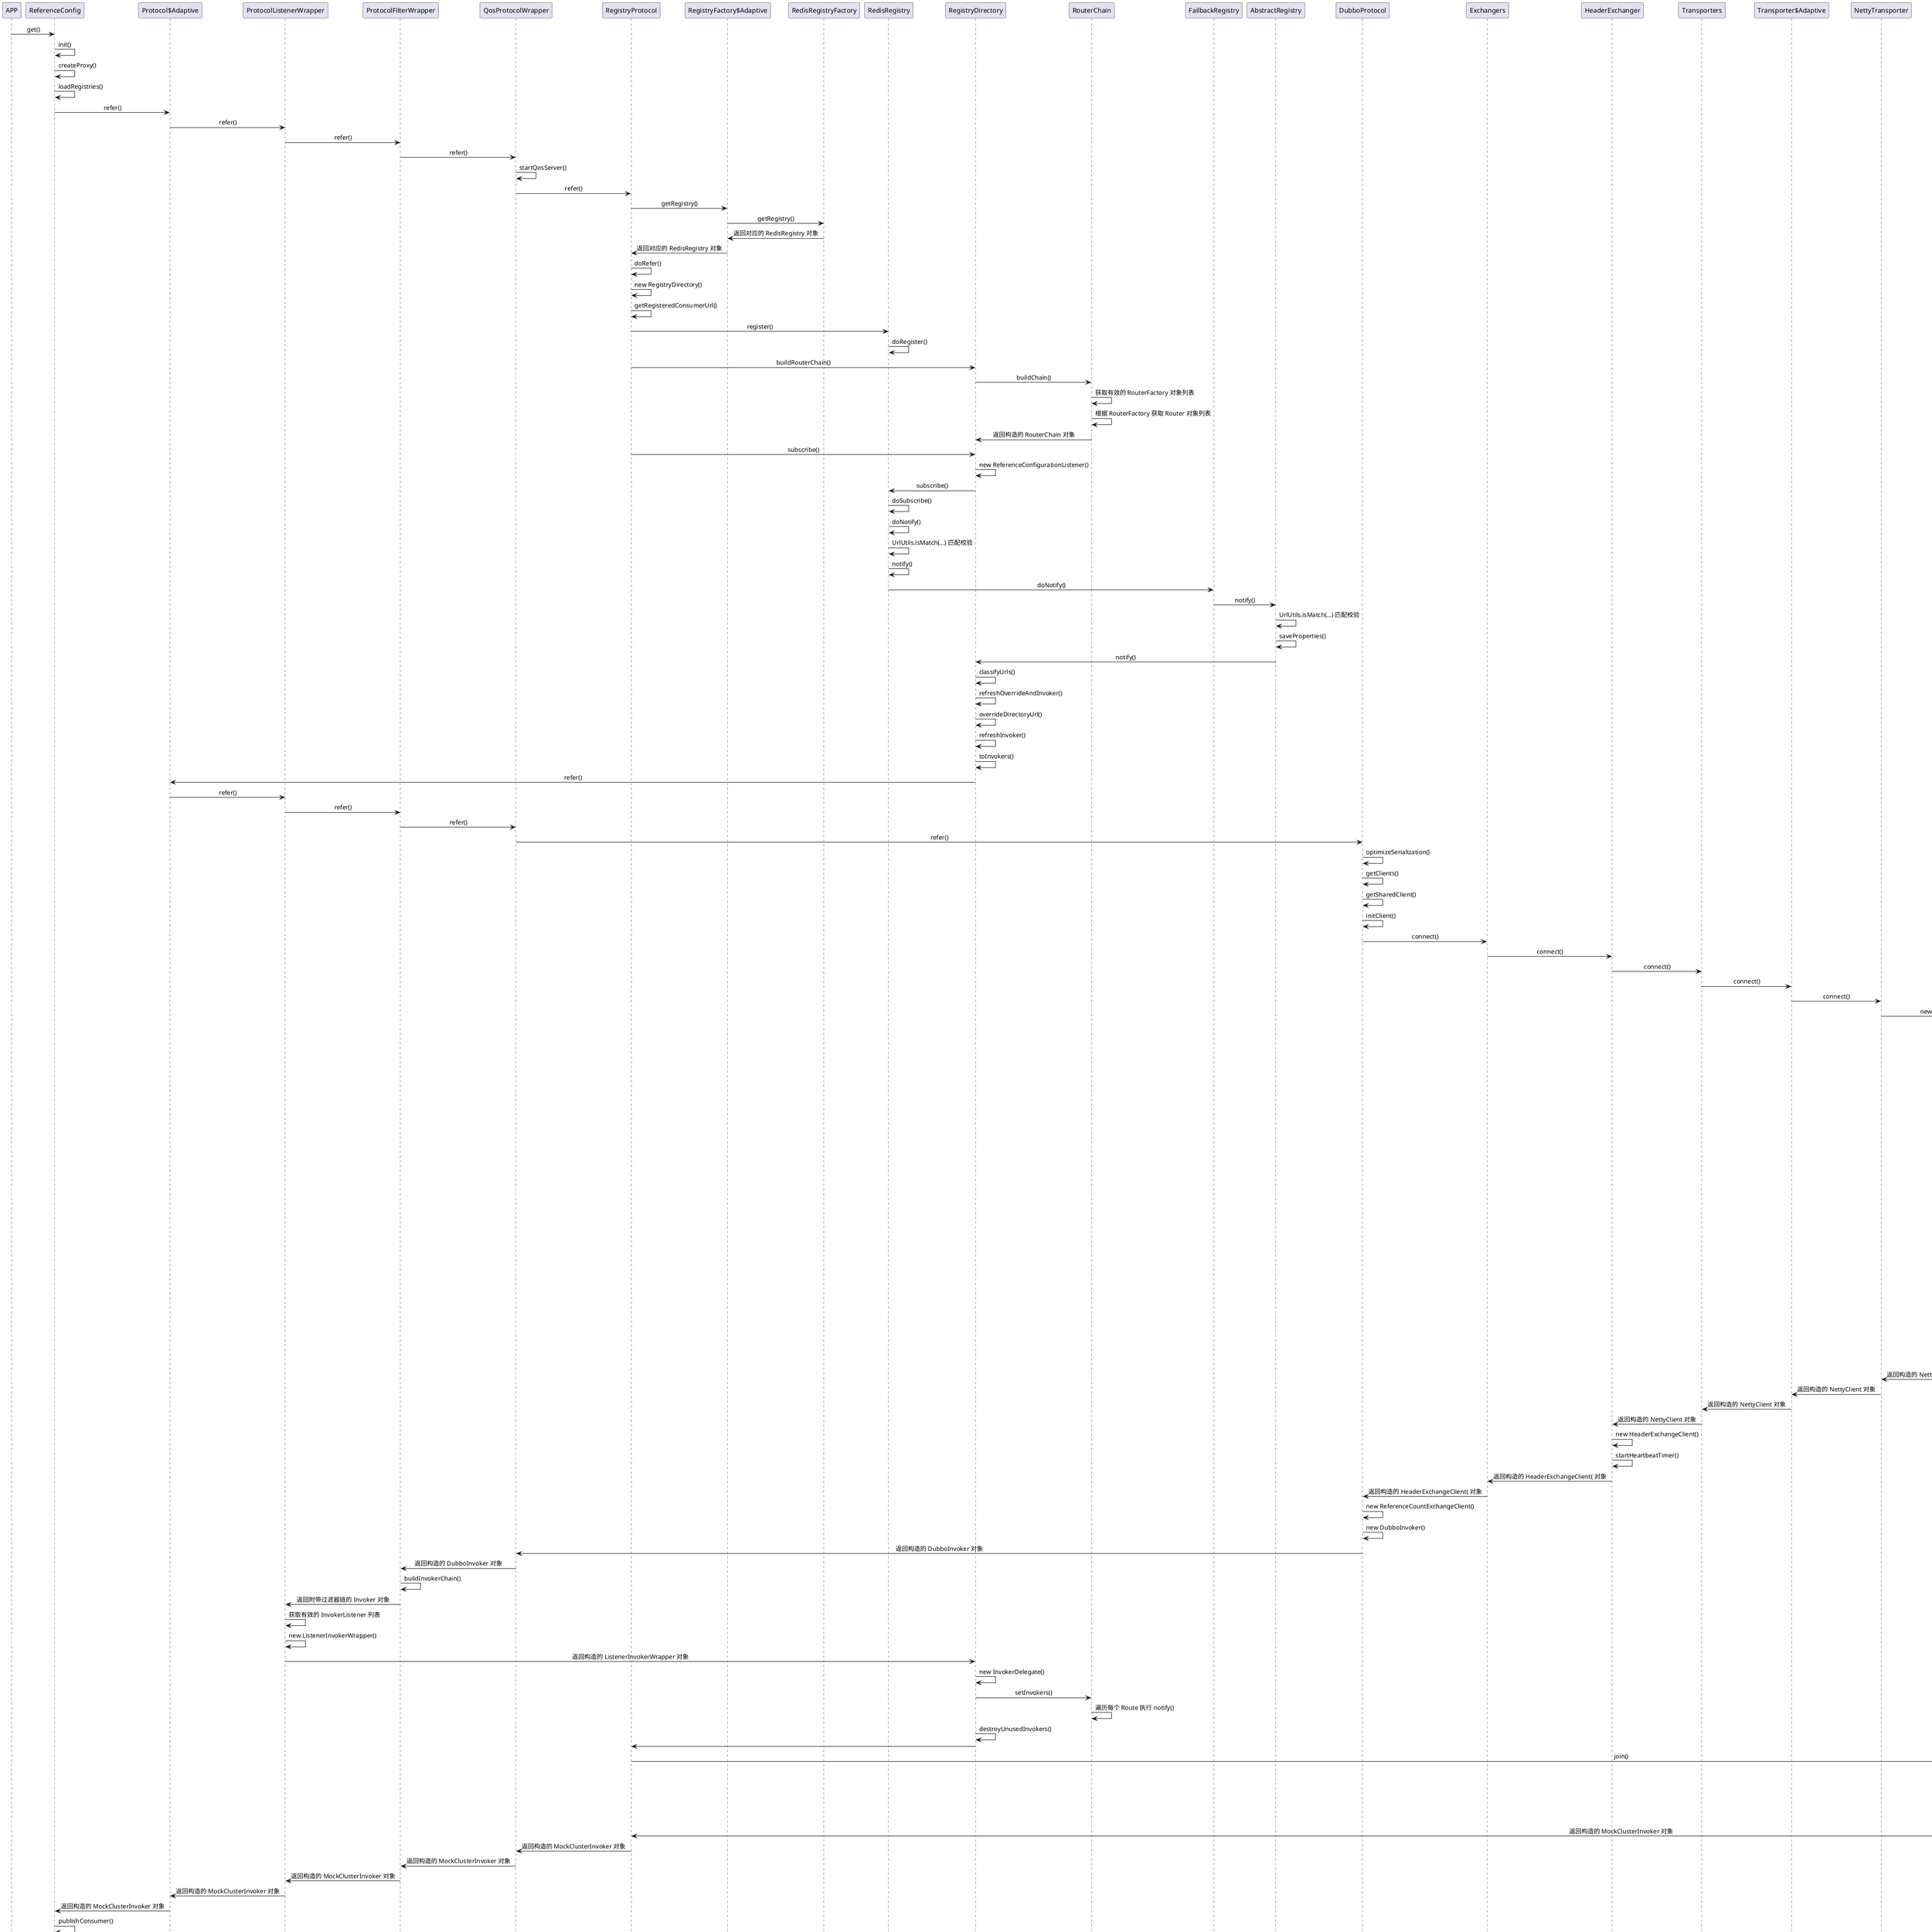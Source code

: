 @startuml
skinparam sequenceMessageAlign center
APP -> ReferenceConfig: get()
ReferenceConfig -> ReferenceConfig: init()
ReferenceConfig -> ReferenceConfig: createProxy()
ReferenceConfig -> ReferenceConfig: loadRegistries()
ReferenceConfig -> "Protocol$Adaptive": refer()

"Protocol$Adaptive" -> ProtocolListenerWrapper: refer()
ProtocolListenerWrapper -> ProtocolFilterWrapper: refer()
ProtocolFilterWrapper -> QosProtocolWrapper: refer()
QosProtocolWrapper -> QosProtocolWrapper: startQosServer()
QosProtocolWrapper -> RegistryProtocol: refer()
RegistryProtocol -> "RegistryFactory$Adaptive": getRegistry()
"RegistryFactory$Adaptive" -> RedisRegistryFactory: getRegistry()
RedisRegistryFactory -> "RegistryFactory$Adaptive": 返回对应的 RedisRegistry 对象
"RegistryFactory$Adaptive" -> RegistryProtocol: 返回对应的 RedisRegistry 对象

RegistryProtocol -> RegistryProtocol: doRefer()
RegistryProtocol -> RegistryProtocol: new RegistryDirectory()
RegistryProtocol -> RegistryProtocol: getRegisteredConsumerUrl()
RegistryProtocol -> RedisRegistry: register()
RedisRegistry -> RedisRegistry: doRegister()

RegistryProtocol -> RegistryDirectory: buildRouterChain()
RegistryDirectory -> RouterChain: buildChain()
RouterChain -> RouterChain: 获取有效的 RouterFactory 对象列表
RouterChain -> RouterChain: 根据 RouterFactory 获取 Router 对象列表
RouterChain -> RegistryDirectory: 返回构造的 RouterChain 对象
RegistryProtocol -> RegistryDirectory: subscribe()
RegistryDirectory -> RegistryDirectory: new ReferenceConfigurationListener()
RegistryDirectory -> RedisRegistry: subscribe()
RedisRegistry -> RedisRegistry: doSubscribe()
RedisRegistry -> RedisRegistry: doNotify()
RedisRegistry -> RedisRegistry: UrlUtils.isMatch(...) 匹配校验
RedisRegistry -> RedisRegistry: notify()
RedisRegistry -> FailbackRegistry: doNotify()
FailbackRegistry -> AbstractRegistry: notify()
AbstractRegistry -> AbstractRegistry: UrlUtils.isMatch(...) 匹配校验
AbstractRegistry -> AbstractRegistry: saveProperties()
AbstractRegistry -> RegistryDirectory: notify()
RegistryDirectory -> RegistryDirectory: classifyUrls()
RegistryDirectory -> RegistryDirectory: refreshOverrideAndInvoker()
RegistryDirectory -> RegistryDirectory: overrideDirectoryUrl()
RegistryDirectory -> RegistryDirectory: refreshInvoker()
RegistryDirectory -> RegistryDirectory: toInvokers()

RegistryDirectory -> "Protocol$Adaptive": refer()
"Protocol$Adaptive" -> ProtocolListenerWrapper: refer()
ProtocolListenerWrapper -> ProtocolFilterWrapper: refer()
ProtocolFilterWrapper -> QosProtocolWrapper: refer()
QosProtocolWrapper -> DubboProtocol: refer()
DubboProtocol -> DubboProtocol: optimizeSerialization()
DubboProtocol -> DubboProtocol: getClients()
DubboProtocol -> DubboProtocol: getSharedClient()
DubboProtocol -> DubboProtocol: initClient()
DubboProtocol -> Exchangers: connect()
Exchangers -> HeaderExchanger: connect()
HeaderExchanger -> Transporters: connect()
Transporters -> "Transporter$Adaptive": connect()
"Transporter$Adaptive" -> NettyTransporter: connect()
NettyTransporter -> NettyClient: new
NettyClient -> NettyClient: wrapChannelHandler()
NettyClient -> ChannelHandlers: wrap()
ChannelHandlers -> ChannelHandlers: wrapInternal()
ChannelHandlers -> "Dispatcher$Adaptive": dispatch()
"Dispatcher$Adaptive" -> AllDispatcher: new AllChannelHandler()
AllDispatcher -> "ThreadPool$Adaptive": getExecutor()
"ThreadPool$Adaptive" -> FixedThreadPool: getExecutor()
FixedThreadPool -> "ThreadPool$Adaptive": 返回 ExecutorService 对象
"ThreadPool$Adaptive" -> AllDispatcher: 返回 ExecutorService 对象
AllDispatcher -> SimpleDataStore: put()
AllDispatcher -> "Dispatcher$Adaptive": 返回构造的 AllChannelHandler 对象
"Dispatcher$Adaptive" -> ChannelHandlers: 返回构造的 AllChannelHandler 对象
ChannelHandlers -> ChannelHandlers: new HeartbeatHandler()
ChannelHandlers -> ChannelHandlers: new MultiMessageHandler()
ChannelHandlers -> NettyClient: 返回构造的 MultiMessageHandler 对象
NettyClient -> NettyClient: doOpen()
NettyClient -> NettyClient: 配置 Bootstrap 相关参数
NettyClient -> NettyClient: connect()
NettyClient -> NettyClient: doConnect()
NettyClient -> SimpleDataStore: get()
NettyClient -> NettyTransporter: 返回构造的 NettyClient 对象
NettyTransporter -> "Transporter$Adaptive": 返回构造的 NettyClient 对象
"Transporter$Adaptive" -> Transporters: 返回构造的 NettyClient 对象
Transporters -> HeaderExchanger: 返回构造的 NettyClient 对象
HeaderExchanger -> HeaderExchanger: new HeaderExchangeClient()
HeaderExchanger -> HeaderExchanger: startHeartbeatTimer()
HeaderExchanger -> Exchangers: 返回构造的 HeaderExchangeClient( 对象
Exchangers -> DubboProtocol: 返回构造的 HeaderExchangeClient( 对象
DubboProtocol -> DubboProtocol: new ReferenceCountExchangeClient()
DubboProtocol -> DubboProtocol: new DubboInvoker()
DubboProtocol -> QosProtocolWrapper: 返回构造的 DubboInvoker 对象
QosProtocolWrapper -> ProtocolFilterWrapper: 返回构造的 DubboInvoker 对象
ProtocolFilterWrapper -> ProtocolFilterWrapper: buildInvokerChain()
ProtocolFilterWrapper -> ProtocolListenerWrapper: 返回附带过滤器链的 Invoker 对象
ProtocolListenerWrapper -> ProtocolListenerWrapper: 获取有效的 InvokerListener 列表
ProtocolListenerWrapper -> ProtocolListenerWrapper: new ListenerInvokerWrapper()
ProtocolListenerWrapper -> RegistryDirectory: 返回构造的 ListenerInvokerWrapper 对象
RegistryDirectory -> RegistryDirectory: new InvokerDelegate()
RegistryDirectory -> RouterChain: setInvokers()
RouterChain -> RouterChain: 遍历每个 Route 执行 notify()
RegistryDirectory -> RegistryDirectory: destroyUnusedInvokers()
RegistryDirectory -> RegistryProtocol


RegistryProtocol -> "Cluster$Adaptive": join()
"Cluster$Adaptive" -> MockClusterWrapper: new MockClusterInvoker()
MockClusterWrapper -> FailoverCluster: new FailoverClusterInvoker()
FailoverCluster -> MockClusterWrapper: 返回构造的 FailoverClusterInvoker 对象
MockClusterWrapper -> "Cluster$Adaptive": 返回构造的 MockClusterInvoker 对象
"Cluster$Adaptive" ->  RegistryProtocol: 返回构造的 MockClusterInvoker 对象
RegistryProtocol -> QosProtocolWrapper: 返回构造的 MockClusterInvoker 对象
QosProtocolWrapper -> ProtocolFilterWrapper: 返回构造的 MockClusterInvoker 对象
ProtocolFilterWrapper -> ProtocolListenerWrapper: 返回构造的 MockClusterInvoker 对象
ProtocolListenerWrapper -> "Protocol$Adaptive": 返回构造的 MockClusterInvoker 对象
"Protocol$Adaptive" -> ReferenceConfig: 返回构造的 MockClusterInvoker 对象

ReferenceConfig -> ReferenceConfig: publishConsumer()
ReferenceConfig -> "ProxyFactory$Adaptive": getProxy()
"ProxyFactory$Adaptive" -> StubProxyFactoryWrapper: getProxy()
StubProxyFactoryWrapper -> JdkProxyFactory: getProxy()
JdkProxyFactory -> JdkProxyFactory: Proxy.newProxyInstance()
JdkProxyFactory -> StubProxyFactoryWrapper: 返回构造的 Proxy 对象
StubProxyFactoryWrapper -> "ProxyFactory$Adaptive": 返回构造的 Proxy 对象
"ProxyFactory$Adaptive" -> ReferenceConfig: 返回构造的 Proxy 对象
@enduml